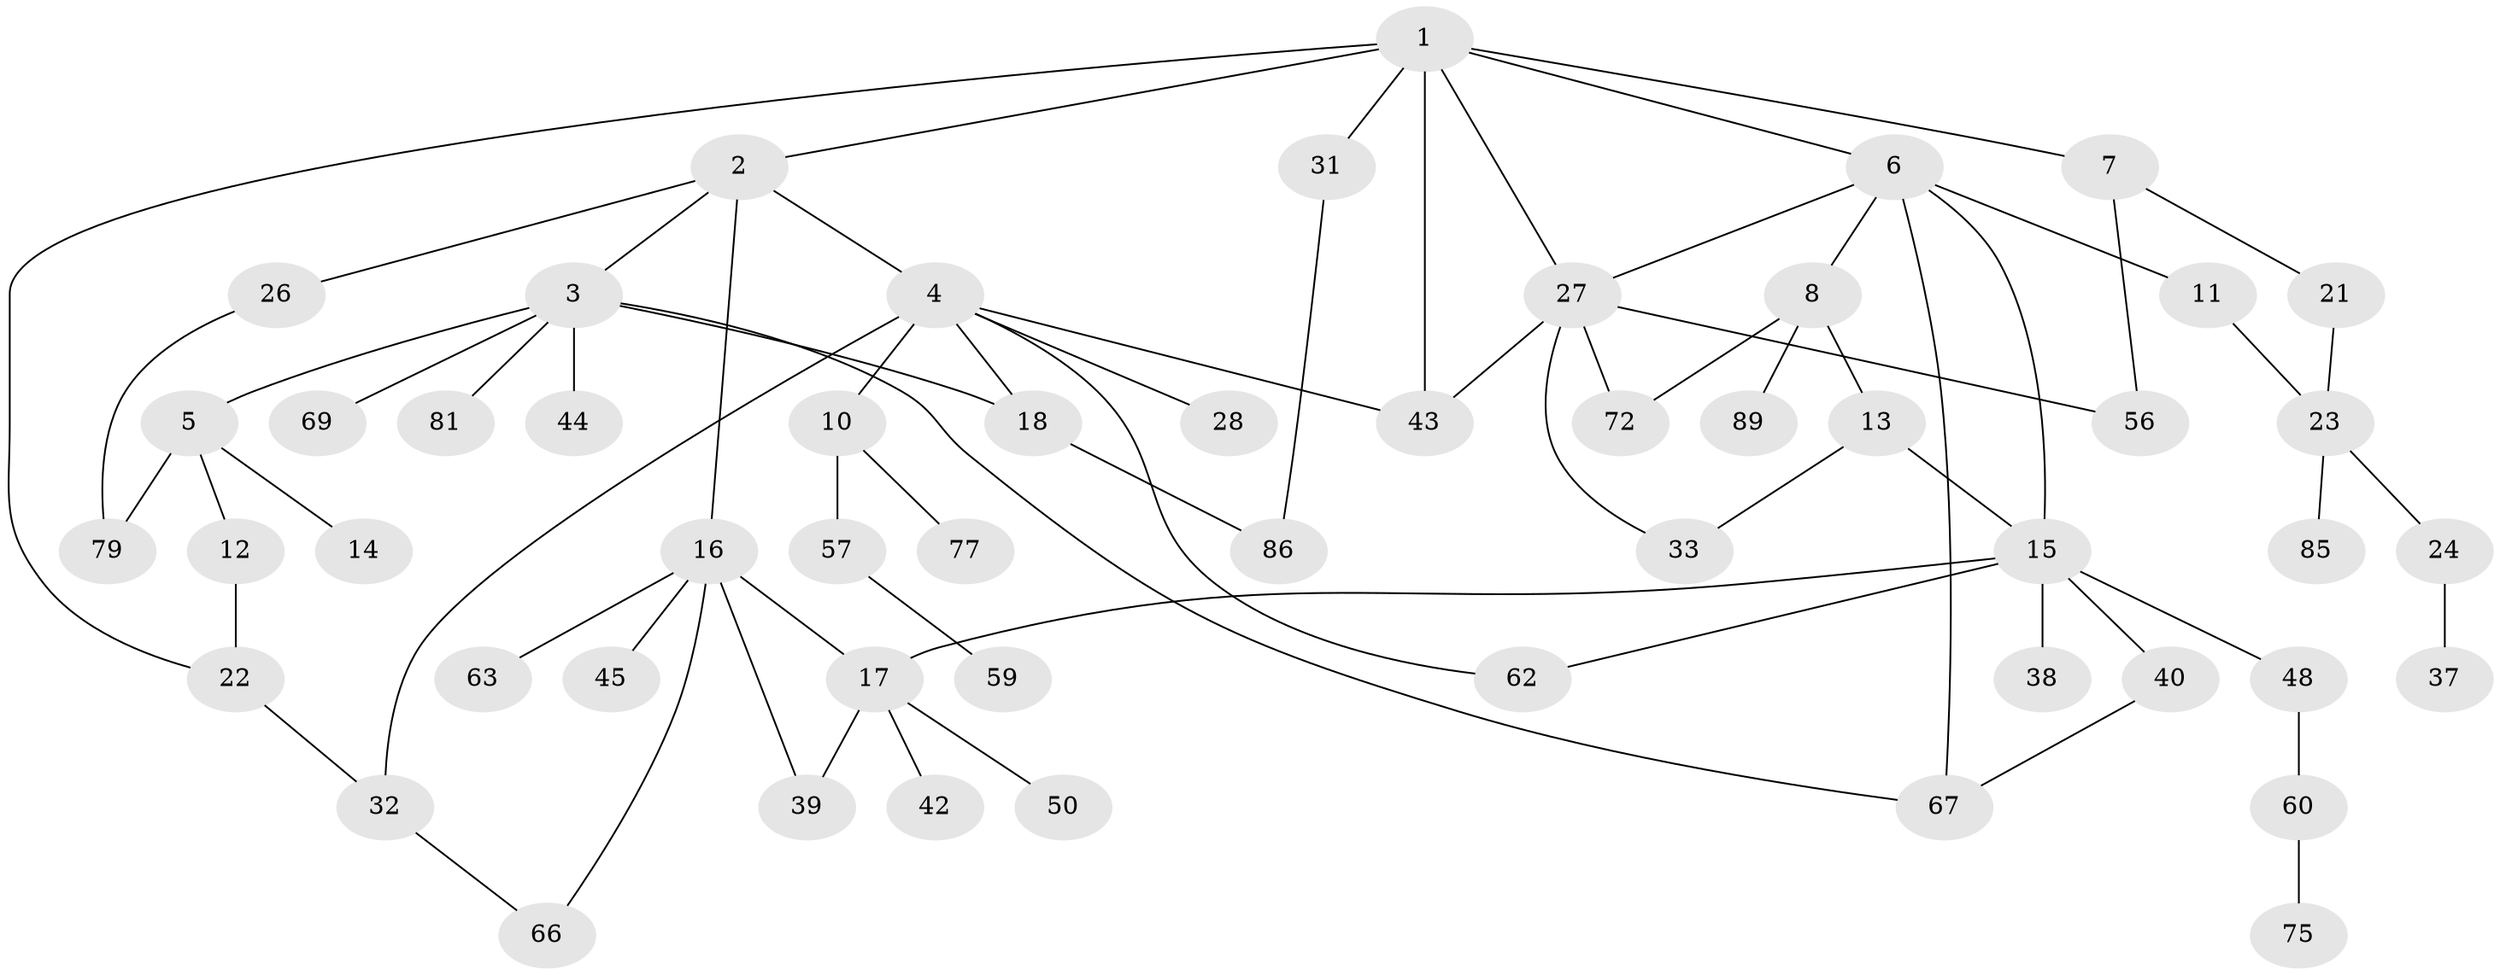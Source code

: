 // original degree distribution, {6: 0.044444444444444446, 7: 0.022222222222222223, 2: 0.35555555555555557, 5: 0.044444444444444446, 3: 0.23333333333333334, 4: 0.022222222222222223, 1: 0.2777777777777778}
// Generated by graph-tools (version 1.1) at 2025/10/02/27/25 16:10:52]
// undirected, 54 vertices, 72 edges
graph export_dot {
graph [start="1"]
  node [color=gray90,style=filled];
  1 [super="+41"];
  2 [super="+76"];
  3 [super="+61"];
  4 [super="+29"];
  5 [super="+9"];
  6 [super="+51"];
  7;
  8 [super="+34"];
  10 [super="+52"];
  11 [super="+78"];
  12 [super="+71"];
  13 [super="+20"];
  14 [super="+30"];
  15 [super="+49"];
  16 [super="+35"];
  17 [super="+19"];
  18 [super="+36"];
  21 [super="+83"];
  22 [super="+47"];
  23 [super="+84"];
  24 [super="+25"];
  26 [super="+73"];
  27 [super="+74"];
  28 [super="+80"];
  31 [super="+65"];
  32 [super="+55"];
  33 [super="+54"];
  37;
  38;
  39;
  40 [super="+53"];
  42 [super="+82"];
  43 [super="+58"];
  44 [super="+46"];
  45 [super="+87"];
  48;
  50;
  56;
  57;
  59 [super="+70"];
  60 [super="+64"];
  62;
  63 [super="+68"];
  66;
  67 [super="+88"];
  69;
  72;
  75;
  77;
  79 [super="+90"];
  81;
  85;
  86;
  89;
  1 -- 2;
  1 -- 6;
  1 -- 7;
  1 -- 27;
  1 -- 31;
  1 -- 43;
  1 -- 22;
  2 -- 3;
  2 -- 4;
  2 -- 16;
  2 -- 26;
  3 -- 5;
  3 -- 44;
  3 -- 81;
  3 -- 69;
  3 -- 67;
  3 -- 18;
  4 -- 10 [weight=2];
  4 -- 18;
  4 -- 28;
  4 -- 32;
  4 -- 62;
  4 -- 43;
  5 -- 12;
  5 -- 14;
  5 -- 79;
  6 -- 8;
  6 -- 11;
  6 -- 15;
  6 -- 67;
  6 -- 27;
  7 -- 21;
  7 -- 56;
  8 -- 13;
  8 -- 89;
  8 -- 72;
  10 -- 57;
  10 -- 77;
  11 -- 23;
  12 -- 22;
  13 -- 15;
  13 -- 33;
  15 -- 38;
  15 -- 40;
  15 -- 48;
  15 -- 62;
  15 -- 17;
  16 -- 17;
  16 -- 45;
  16 -- 63;
  16 -- 66;
  16 -- 39;
  17 -- 39;
  17 -- 50;
  17 -- 42;
  18 -- 86;
  21 -- 23;
  22 -- 32;
  23 -- 24;
  23 -- 85;
  24 -- 37;
  26 -- 79;
  27 -- 33;
  27 -- 72;
  27 -- 56;
  27 -- 43;
  31 -- 86;
  32 -- 66;
  40 -- 67;
  48 -- 60;
  57 -- 59;
  60 -- 75;
}
